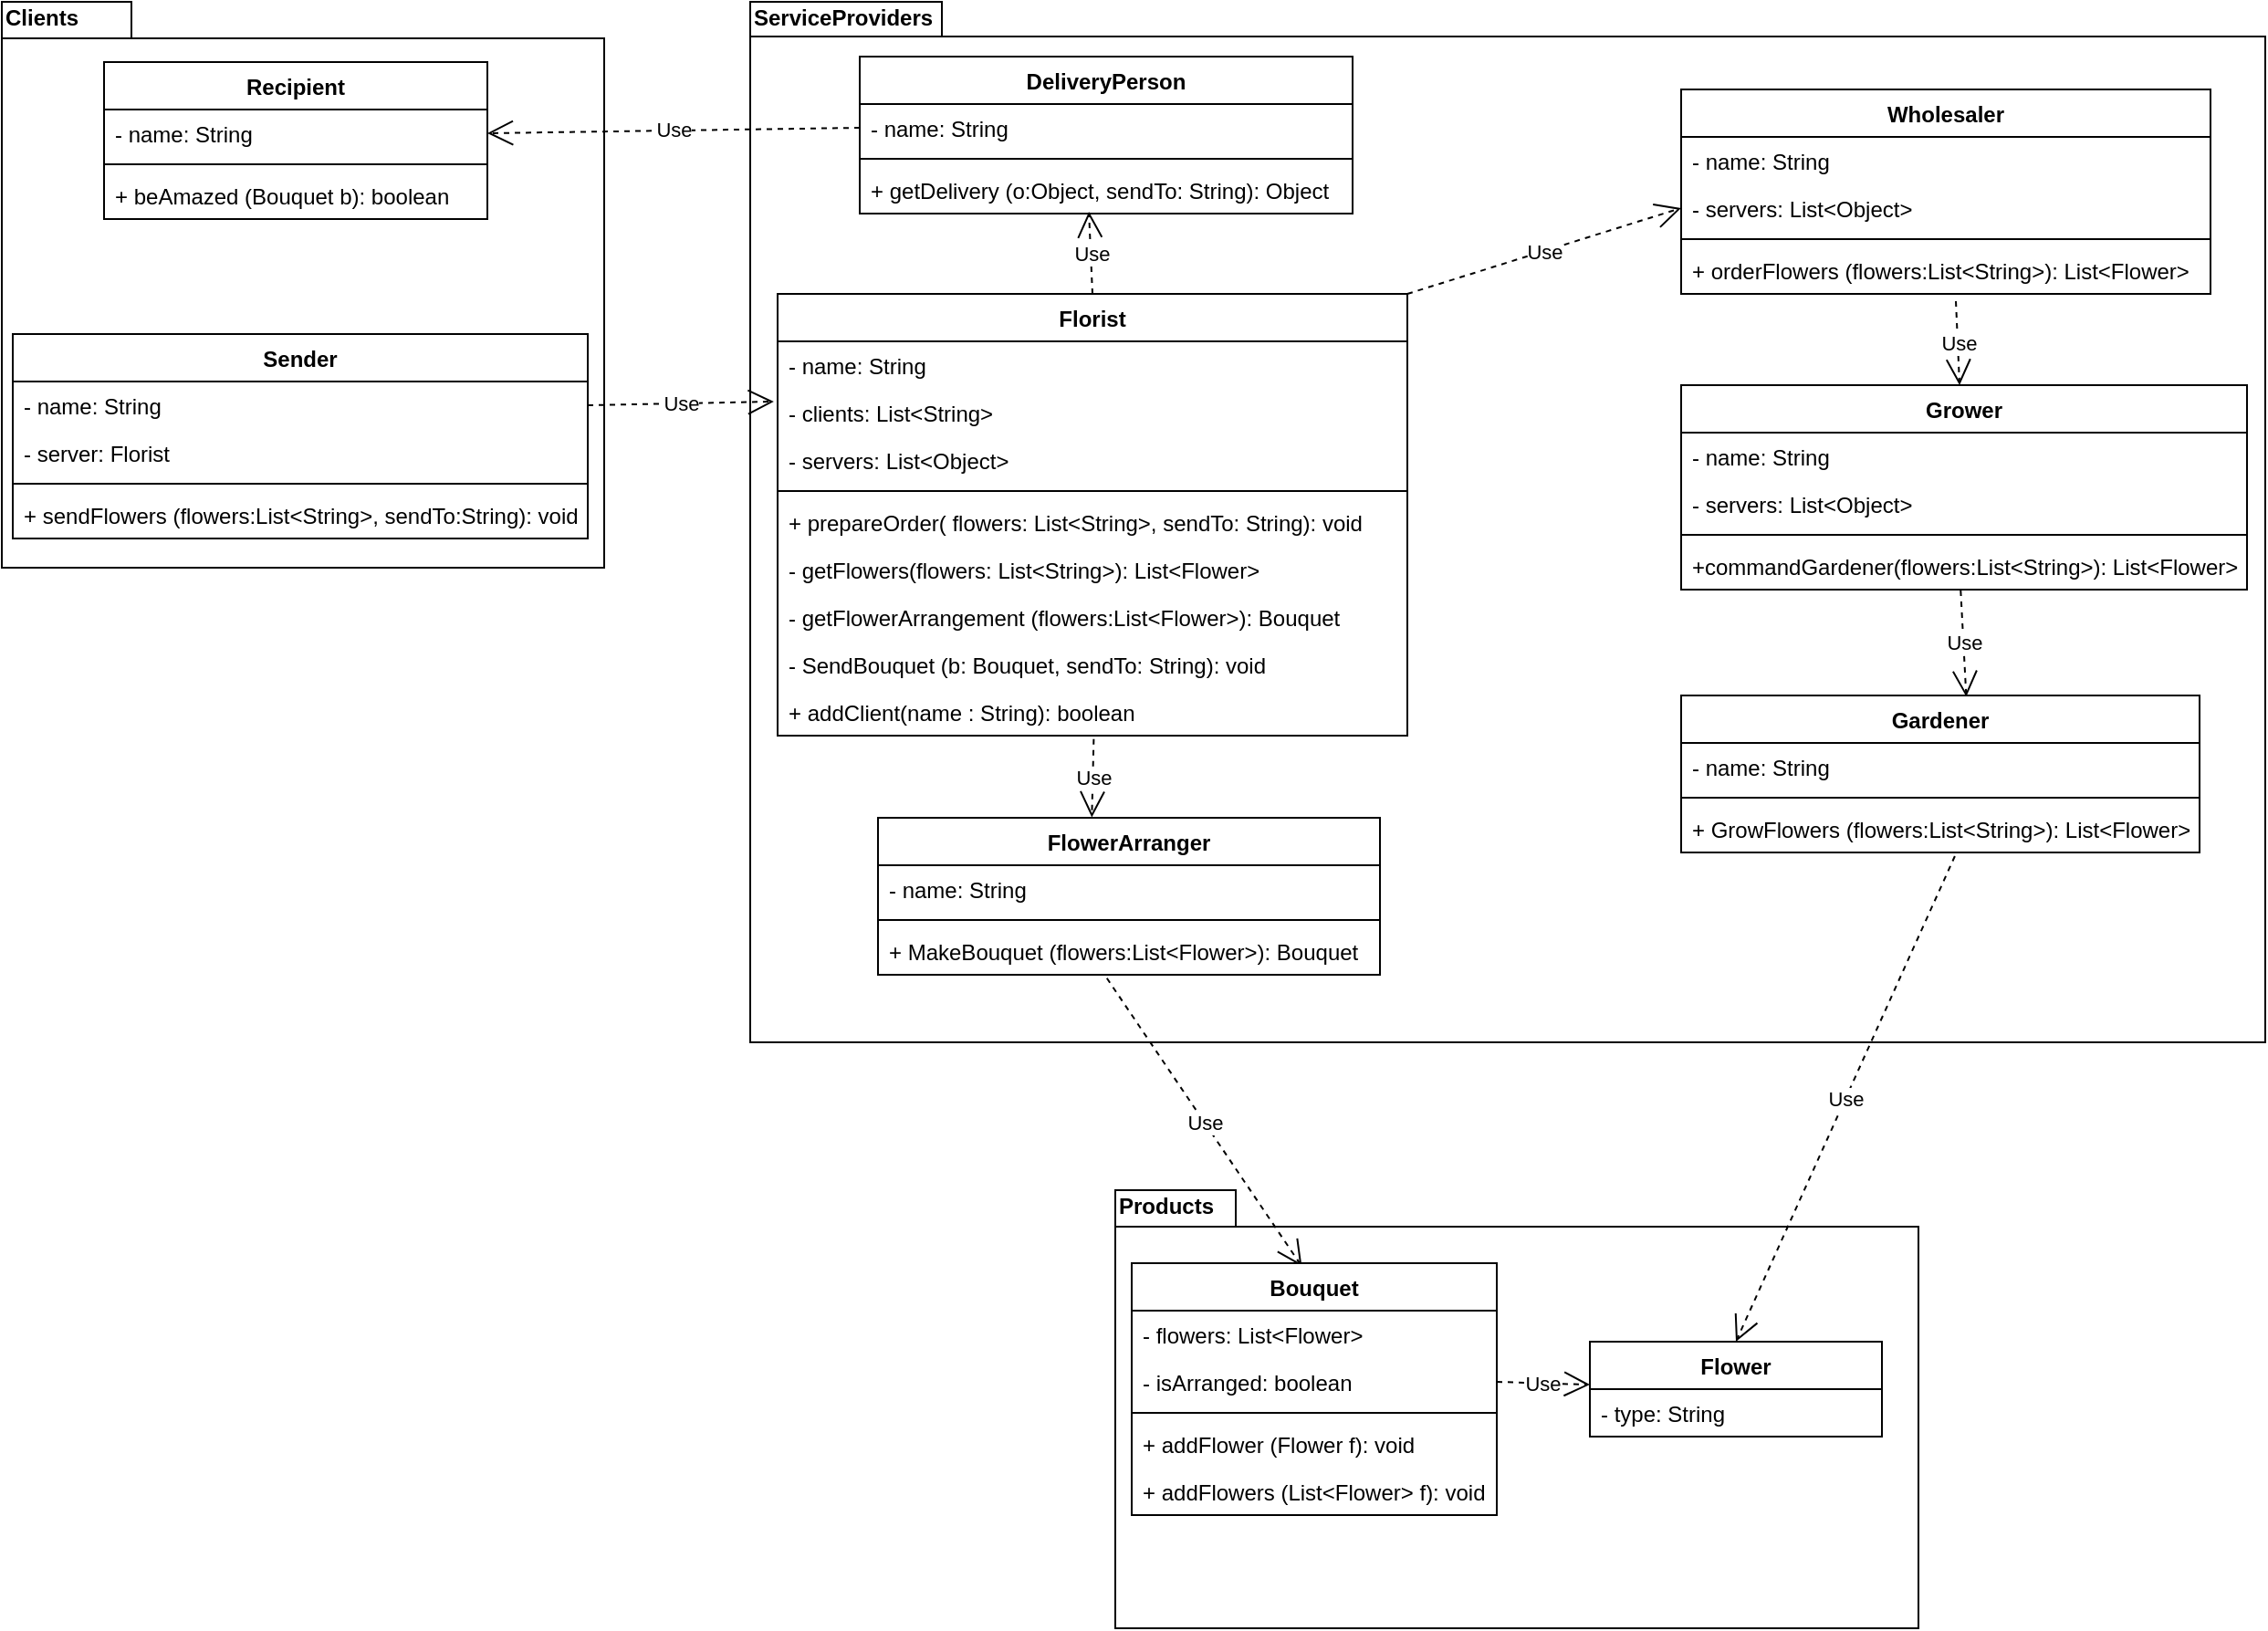 <mxfile version="12.9.3" type="device"><diagram id="SXHgTwjR6Qb_Sqak4ypg" name="Page-1"><mxGraphModel dx="1673" dy="929" grid="1" gridSize="10" guides="1" tooltips="1" connect="1" arrows="1" fold="1" page="1" pageScale="1" pageWidth="850" pageHeight="1100" math="0" shadow="0"><root><mxCell id="0"/><mxCell id="1" parent="0"/><mxCell id="rFC8o15gJ9um0nptI-s5-7" value="ServiceProviders" style="shape=folder;fontStyle=1;spacingTop=-5;tabWidth=105;tabHeight=19;tabPosition=left;html=1;align=left;verticalAlign=top;" vertex="1" parent="1"><mxGeometry x="670" y="60" width="830" height="570" as="geometry"/></mxCell><mxCell id="rFC8o15gJ9um0nptI-s5-6" value="Clients" style="shape=folder;fontStyle=1;spacingTop=-5;tabWidth=71;tabHeight=20;tabPosition=left;html=1;align=left;verticalAlign=top;" vertex="1" parent="1"><mxGeometry x="260" y="60" width="330" height="310" as="geometry"/></mxCell><mxCell id="xSAKRiqVFuh3xUyQQEfn-124" value="Wholesaler" style="swimlane;fontStyle=1;align=center;verticalAlign=top;childLayout=stackLayout;horizontal=1;startSize=26;horizontalStack=0;resizeParent=1;resizeParentMax=0;resizeLast=0;collapsible=1;marginBottom=0;" parent="1" vertex="1"><mxGeometry x="1180" y="108" width="290" height="112" as="geometry"/></mxCell><mxCell id="xSAKRiqVFuh3xUyQQEfn-125" value="- name: String" style="text;strokeColor=none;fillColor=none;align=left;verticalAlign=top;spacingLeft=4;spacingRight=4;overflow=hidden;rotatable=0;points=[[0,0.5],[1,0.5]];portConstraint=eastwest;" parent="xSAKRiqVFuh3xUyQQEfn-124" vertex="1"><mxGeometry y="26" width="290" height="26" as="geometry"/></mxCell><mxCell id="rFC8o15gJ9um0nptI-s5-2" value="- servers: List&lt;Object&gt;" style="text;strokeColor=none;fillColor=none;align=left;verticalAlign=top;spacingLeft=4;spacingRight=4;overflow=hidden;rotatable=0;points=[[0,0.5],[1,0.5]];portConstraint=eastwest;" vertex="1" parent="xSAKRiqVFuh3xUyQQEfn-124"><mxGeometry y="52" width="290" height="26" as="geometry"/></mxCell><mxCell id="xSAKRiqVFuh3xUyQQEfn-126" value="" style="line;strokeWidth=1;fillColor=none;align=left;verticalAlign=middle;spacingTop=-1;spacingLeft=3;spacingRight=3;rotatable=0;labelPosition=right;points=[];portConstraint=eastwest;" parent="xSAKRiqVFuh3xUyQQEfn-124" vertex="1"><mxGeometry y="78" width="290" height="8" as="geometry"/></mxCell><mxCell id="xSAKRiqVFuh3xUyQQEfn-127" value="+ orderFlowers (flowers:List&lt;String&gt;): List&lt;Flower&gt;" style="text;strokeColor=none;fillColor=none;align=left;verticalAlign=top;spacingLeft=4;spacingRight=4;overflow=hidden;rotatable=0;points=[[0,0.5],[1,0.5]];portConstraint=eastwest;" parent="xSAKRiqVFuh3xUyQQEfn-124" vertex="1"><mxGeometry y="86" width="290" height="26" as="geometry"/></mxCell><mxCell id="xSAKRiqVFuh3xUyQQEfn-144" value="Grower" style="swimlane;fontStyle=1;align=center;verticalAlign=top;childLayout=stackLayout;horizontal=1;startSize=26;horizontalStack=0;resizeParent=1;resizeParentMax=0;resizeLast=0;collapsible=1;marginBottom=0;" parent="1" vertex="1"><mxGeometry x="1180" y="270" width="310" height="112" as="geometry"/></mxCell><mxCell id="xSAKRiqVFuh3xUyQQEfn-145" value="- name: String" style="text;strokeColor=none;fillColor=none;align=left;verticalAlign=top;spacingLeft=4;spacingRight=4;overflow=hidden;rotatable=0;points=[[0,0.5],[1,0.5]];portConstraint=eastwest;" parent="xSAKRiqVFuh3xUyQQEfn-144" vertex="1"><mxGeometry y="26" width="310" height="26" as="geometry"/></mxCell><mxCell id="xSAKRiqVFuh3xUyQQEfn-150" value="- servers: List&lt;Object&gt;" style="text;strokeColor=none;fillColor=none;align=left;verticalAlign=top;spacingLeft=4;spacingRight=4;overflow=hidden;rotatable=0;points=[[0,0.5],[1,0.5]];portConstraint=eastwest;" parent="xSAKRiqVFuh3xUyQQEfn-144" vertex="1"><mxGeometry y="52" width="310" height="26" as="geometry"/></mxCell><mxCell id="xSAKRiqVFuh3xUyQQEfn-146" value="" style="line;strokeWidth=1;fillColor=none;align=left;verticalAlign=middle;spacingTop=-1;spacingLeft=3;spacingRight=3;rotatable=0;labelPosition=right;points=[];portConstraint=eastwest;" parent="xSAKRiqVFuh3xUyQQEfn-144" vertex="1"><mxGeometry y="78" width="310" height="8" as="geometry"/></mxCell><mxCell id="xSAKRiqVFuh3xUyQQEfn-147" value="+commandGardener(flowers:List&lt;String&gt;): List&lt;Flower&gt;" style="text;strokeColor=none;fillColor=none;align=left;verticalAlign=top;spacingLeft=4;spacingRight=4;overflow=hidden;rotatable=0;points=[[0,0.5],[1,0.5]];portConstraint=eastwest;" parent="xSAKRiqVFuh3xUyQQEfn-144" vertex="1"><mxGeometry y="86" width="310" height="26" as="geometry"/></mxCell><mxCell id="xSAKRiqVFuh3xUyQQEfn-136" value="DeliveryPerson" style="swimlane;fontStyle=1;align=center;verticalAlign=top;childLayout=stackLayout;horizontal=1;startSize=26;horizontalStack=0;resizeParent=1;resizeParentMax=0;resizeLast=0;collapsible=1;marginBottom=0;" parent="1" vertex="1"><mxGeometry x="730" y="90" width="270" height="86" as="geometry"/></mxCell><mxCell id="xSAKRiqVFuh3xUyQQEfn-137" value="- name: String" style="text;strokeColor=none;fillColor=none;align=left;verticalAlign=top;spacingLeft=4;spacingRight=4;overflow=hidden;rotatable=0;points=[[0,0.5],[1,0.5]];portConstraint=eastwest;" parent="xSAKRiqVFuh3xUyQQEfn-136" vertex="1"><mxGeometry y="26" width="270" height="26" as="geometry"/></mxCell><mxCell id="xSAKRiqVFuh3xUyQQEfn-138" value="" style="line;strokeWidth=1;fillColor=none;align=left;verticalAlign=middle;spacingTop=-1;spacingLeft=3;spacingRight=3;rotatable=0;labelPosition=right;points=[];portConstraint=eastwest;" parent="xSAKRiqVFuh3xUyQQEfn-136" vertex="1"><mxGeometry y="52" width="270" height="8" as="geometry"/></mxCell><mxCell id="xSAKRiqVFuh3xUyQQEfn-139" value="+ getDelivery (o:Object, sendTo: String): Object" style="text;strokeColor=none;fillColor=none;align=left;verticalAlign=top;spacingLeft=4;spacingRight=4;overflow=hidden;rotatable=0;points=[[0,0.5],[1,0.5]];portConstraint=eastwest;" parent="xSAKRiqVFuh3xUyQQEfn-136" vertex="1"><mxGeometry y="60" width="270" height="26" as="geometry"/></mxCell><mxCell id="rFC8o15gJ9um0nptI-s5-3" value="Products" style="shape=folder;fontStyle=1;spacingTop=-5;tabWidth=66;tabHeight=20;tabPosition=left;html=1;align=left;verticalAlign=top;" vertex="1" parent="1"><mxGeometry x="870" y="711" width="440" height="240" as="geometry"/></mxCell><mxCell id="xSAKRiqVFuh3xUyQQEfn-151" value="Use" style="endArrow=open;endSize=12;dashed=1;html=1;exitX=0.519;exitY=1.153;exitDx=0;exitDy=0;exitPerimeter=0;" parent="1" source="xSAKRiqVFuh3xUyQQEfn-127" target="xSAKRiqVFuh3xUyQQEfn-144" edge="1"><mxGeometry width="160" relative="1" as="geometry"><mxPoint x="560" y="510" as="sourcePoint"/><mxPoint x="720" y="510" as="targetPoint"/></mxGeometry></mxCell><mxCell id="xSAKRiqVFuh3xUyQQEfn-152" value="Use" style="endArrow=open;endSize=12;dashed=1;html=1;entryX=0.55;entryY=0.008;entryDx=0;entryDy=0;entryPerimeter=0;exitX=0.494;exitY=1.019;exitDx=0;exitDy=0;exitPerimeter=0;" parent="1" source="xSAKRiqVFuh3xUyQQEfn-147" target="xSAKRiqVFuh3xUyQQEfn-140" edge="1"><mxGeometry width="160" relative="1" as="geometry"><mxPoint x="940" y="580" as="sourcePoint"/><mxPoint x="1100" y="580" as="targetPoint"/></mxGeometry></mxCell><mxCell id="xSAKRiqVFuh3xUyQQEfn-153" value="Use" style="endArrow=open;endSize=12;dashed=1;html=1;exitX=1;exitY=0;exitDx=0;exitDy=0;entryX=0;entryY=0.5;entryDx=0;entryDy=0;" parent="1" source="xSAKRiqVFuh3xUyQQEfn-128" target="rFC8o15gJ9um0nptI-s5-2" edge="1"><mxGeometry width="160" relative="1" as="geometry"><mxPoint x="560" y="510" as="sourcePoint"/><mxPoint x="720" y="510" as="targetPoint"/></mxGeometry></mxCell><mxCell id="xSAKRiqVFuh3xUyQQEfn-154" value="Use" style="endArrow=open;endSize=12;dashed=1;html=1;entryX=0.426;entryY=-0.003;entryDx=0;entryDy=0;exitX=0.502;exitY=1.071;exitDx=0;exitDy=0;exitPerimeter=0;entryPerimeter=0;" parent="1" source="rFC8o15gJ9um0nptI-s5-14" target="xSAKRiqVFuh3xUyQQEfn-106" edge="1"><mxGeometry width="160" relative="1" as="geometry"><mxPoint x="560" y="510" as="sourcePoint"/><mxPoint x="720" y="510" as="targetPoint"/></mxGeometry></mxCell><mxCell id="xSAKRiqVFuh3xUyQQEfn-155" value="Use" style="endArrow=open;endSize=12;dashed=1;html=1;entryX=0.465;entryY=0.962;entryDx=0;entryDy=0;exitX=0.5;exitY=0;exitDx=0;exitDy=0;entryPerimeter=0;" parent="1" source="xSAKRiqVFuh3xUyQQEfn-128" target="xSAKRiqVFuh3xUyQQEfn-139" edge="1"><mxGeometry width="160" relative="1" as="geometry"><mxPoint x="560" y="510" as="sourcePoint"/><mxPoint x="720" y="510" as="targetPoint"/></mxGeometry></mxCell><mxCell id="xSAKRiqVFuh3xUyQQEfn-156" value="Use" style="endArrow=open;endSize=12;dashed=1;html=1;exitX=0.456;exitY=1.073;exitDx=0;exitDy=0;exitPerimeter=0;entryX=0.466;entryY=0.013;entryDx=0;entryDy=0;entryPerimeter=0;" parent="1" source="xSAKRiqVFuh3xUyQQEfn-109" target="xSAKRiqVFuh3xUyQQEfn-26" edge="1"><mxGeometry width="160" relative="1" as="geometry"><mxPoint x="690" y="510" as="sourcePoint"/><mxPoint x="710" y="680" as="targetPoint"/></mxGeometry></mxCell><mxCell id="xSAKRiqVFuh3xUyQQEfn-157" value="Use" style="endArrow=open;endSize=12;dashed=1;html=1;entryX=0.5;entryY=0;entryDx=0;entryDy=0;exitX=0.528;exitY=1.077;exitDx=0;exitDy=0;exitPerimeter=0;" parent="1" source="xSAKRiqVFuh3xUyQQEfn-143" target="xSAKRiqVFuh3xUyQQEfn-36" edge="1"><mxGeometry width="160" relative="1" as="geometry"><mxPoint x="690" y="690" as="sourcePoint"/><mxPoint x="850" y="690" as="targetPoint"/></mxGeometry></mxCell><mxCell id="xSAKRiqVFuh3xUyQQEfn-166" value="Use" style="endArrow=open;endSize=12;dashed=1;html=1;entryX=-0.006;entryY=0.269;entryDx=0;entryDy=0;entryPerimeter=0;exitX=1;exitY=0.5;exitDx=0;exitDy=0;" parent="1" source="xSAKRiqVFuh3xUyQQEfn-159" target="xSAKRiqVFuh3xUyQQEfn-148" edge="1"><mxGeometry width="160" relative="1" as="geometry"><mxPoint x="430" y="318.5" as="sourcePoint"/><mxPoint x="590" y="318.5" as="targetPoint"/></mxGeometry></mxCell><mxCell id="xSAKRiqVFuh3xUyQQEfn-167" value="Use" style="endArrow=open;endSize=12;dashed=1;html=1;entryX=1;entryY=0.5;entryDx=0;entryDy=0;exitX=0;exitY=0.5;exitDx=0;exitDy=0;" parent="1" source="xSAKRiqVFuh3xUyQQEfn-137" target="xSAKRiqVFuh3xUyQQEfn-163" edge="1"><mxGeometry width="160" relative="1" as="geometry"><mxPoint x="1280" y="232.5" as="sourcePoint"/><mxPoint x="1440" y="232.5" as="targetPoint"/></mxGeometry></mxCell><mxCell id="rFC8o15gJ9um0nptI-s5-5" value="Use" style="endArrow=open;endSize=12;dashed=1;html=1;exitX=1;exitY=0.5;exitDx=0;exitDy=0;" edge="1" parent="1" source="xSAKRiqVFuh3xUyQQEfn-35" target="xSAKRiqVFuh3xUyQQEfn-36"><mxGeometry width="160" relative="1" as="geometry"><mxPoint x="800" y="890" as="sourcePoint"/><mxPoint x="960" y="890" as="targetPoint"/></mxGeometry></mxCell><mxCell id="xSAKRiqVFuh3xUyQQEfn-162" value="Recipient" style="swimlane;fontStyle=1;align=center;verticalAlign=top;childLayout=stackLayout;horizontal=1;startSize=26;horizontalStack=0;resizeParent=1;resizeParentMax=0;resizeLast=0;collapsible=1;marginBottom=0;" parent="1" vertex="1"><mxGeometry x="316" y="93" width="210" height="86" as="geometry"/></mxCell><mxCell id="xSAKRiqVFuh3xUyQQEfn-163" value="- name: String" style="text;strokeColor=none;fillColor=none;align=left;verticalAlign=top;spacingLeft=4;spacingRight=4;overflow=hidden;rotatable=0;points=[[0,0.5],[1,0.5]];portConstraint=eastwest;" parent="xSAKRiqVFuh3xUyQQEfn-162" vertex="1"><mxGeometry y="26" width="210" height="26" as="geometry"/></mxCell><mxCell id="xSAKRiqVFuh3xUyQQEfn-164" value="" style="line;strokeWidth=1;fillColor=none;align=left;verticalAlign=middle;spacingTop=-1;spacingLeft=3;spacingRight=3;rotatable=0;labelPosition=right;points=[];portConstraint=eastwest;" parent="xSAKRiqVFuh3xUyQQEfn-162" vertex="1"><mxGeometry y="52" width="210" height="8" as="geometry"/></mxCell><mxCell id="xSAKRiqVFuh3xUyQQEfn-165" value="+ beAmazed (Bouquet b): boolean" style="text;strokeColor=none;fillColor=none;align=left;verticalAlign=top;spacingLeft=4;spacingRight=4;overflow=hidden;rotatable=0;points=[[0,0.5],[1,0.5]];portConstraint=eastwest;" parent="xSAKRiqVFuh3xUyQQEfn-162" vertex="1"><mxGeometry y="60" width="210" height="26" as="geometry"/></mxCell><mxCell id="xSAKRiqVFuh3xUyQQEfn-128" value="Florist" style="swimlane;fontStyle=1;align=center;verticalAlign=top;childLayout=stackLayout;horizontal=1;startSize=26;horizontalStack=0;resizeParent=1;resizeParentMax=0;resizeLast=0;collapsible=1;marginBottom=0;" parent="1" vertex="1"><mxGeometry x="685" y="220" width="345" height="242" as="geometry"/></mxCell><mxCell id="xSAKRiqVFuh3xUyQQEfn-129" value="- name: String" style="text;strokeColor=none;fillColor=none;align=left;verticalAlign=top;spacingLeft=4;spacingRight=4;overflow=hidden;rotatable=0;points=[[0,0.5],[1,0.5]];portConstraint=eastwest;" parent="xSAKRiqVFuh3xUyQQEfn-128" vertex="1"><mxGeometry y="26" width="345" height="26" as="geometry"/></mxCell><mxCell id="xSAKRiqVFuh3xUyQQEfn-148" value="- clients: List&lt;String&gt;" style="text;strokeColor=none;fillColor=none;align=left;verticalAlign=top;spacingLeft=4;spacingRight=4;overflow=hidden;rotatable=0;points=[[0,0.5],[1,0.5]];portConstraint=eastwest;" parent="xSAKRiqVFuh3xUyQQEfn-128" vertex="1"><mxGeometry y="52" width="345" height="26" as="geometry"/></mxCell><mxCell id="xSAKRiqVFuh3xUyQQEfn-149" value="- servers: List&lt;Object&gt;" style="text;strokeColor=none;fillColor=none;align=left;verticalAlign=top;spacingLeft=4;spacingRight=4;overflow=hidden;rotatable=0;points=[[0,0.5],[1,0.5]];portConstraint=eastwest;" parent="xSAKRiqVFuh3xUyQQEfn-128" vertex="1"><mxGeometry y="78" width="345" height="26" as="geometry"/></mxCell><mxCell id="xSAKRiqVFuh3xUyQQEfn-130" value="" style="line;strokeWidth=1;fillColor=none;align=left;verticalAlign=middle;spacingTop=-1;spacingLeft=3;spacingRight=3;rotatable=0;labelPosition=right;points=[];portConstraint=eastwest;" parent="xSAKRiqVFuh3xUyQQEfn-128" vertex="1"><mxGeometry y="104" width="345" height="8" as="geometry"/></mxCell><mxCell id="xSAKRiqVFuh3xUyQQEfn-131" value="+ prepareOrder( flowers: List&lt;String&gt;, sendTo: String): void" style="text;strokeColor=none;fillColor=none;align=left;verticalAlign=top;spacingLeft=4;spacingRight=4;overflow=hidden;rotatable=0;points=[[0,0.5],[1,0.5]];portConstraint=eastwest;" parent="xSAKRiqVFuh3xUyQQEfn-128" vertex="1"><mxGeometry y="112" width="345" height="26" as="geometry"/></mxCell><mxCell id="rFC8o15gJ9um0nptI-s5-15" value="- getFlowers(flowers: List&lt;String&gt;): List&lt;Flower&gt;" style="text;strokeColor=none;fillColor=none;align=left;verticalAlign=top;spacingLeft=4;spacingRight=4;overflow=hidden;rotatable=0;points=[[0,0.5],[1,0.5]];portConstraint=eastwest;" vertex="1" parent="xSAKRiqVFuh3xUyQQEfn-128"><mxGeometry y="138" width="345" height="26" as="geometry"/></mxCell><mxCell id="xSAKRiqVFuh3xUyQQEfn-169" value="- getFlowerArrangement (flowers:List&lt;Flower&gt;): Bouquet" style="text;strokeColor=none;fillColor=none;align=left;verticalAlign=top;spacingLeft=4;spacingRight=4;overflow=hidden;rotatable=0;points=[[0,0.5],[1,0.5]];portConstraint=eastwest;" parent="xSAKRiqVFuh3xUyQQEfn-128" vertex="1"><mxGeometry y="164" width="345" height="26" as="geometry"/></mxCell><mxCell id="xSAKRiqVFuh3xUyQQEfn-170" value="- SendBouquet (b: Bouquet, sendTo: String): void" style="text;strokeColor=none;fillColor=none;align=left;verticalAlign=top;spacingLeft=4;spacingRight=4;overflow=hidden;rotatable=0;points=[[0,0.5],[1,0.5]];portConstraint=eastwest;" parent="xSAKRiqVFuh3xUyQQEfn-128" vertex="1"><mxGeometry y="190" width="345" height="26" as="geometry"/></mxCell><mxCell id="rFC8o15gJ9um0nptI-s5-14" value="+ addClient(name : String): boolean" style="text;strokeColor=none;fillColor=none;align=left;verticalAlign=top;spacingLeft=4;spacingRight=4;overflow=hidden;rotatable=0;points=[[0,0.5],[1,0.5]];portConstraint=eastwest;" vertex="1" parent="xSAKRiqVFuh3xUyQQEfn-128"><mxGeometry y="216" width="345" height="26" as="geometry"/></mxCell><mxCell id="xSAKRiqVFuh3xUyQQEfn-158" value="Sender" style="swimlane;fontStyle=1;align=center;verticalAlign=top;childLayout=stackLayout;horizontal=1;startSize=26;horizontalStack=0;resizeParent=1;resizeParentMax=0;resizeLast=0;collapsible=1;marginBottom=0;" parent="1" vertex="1"><mxGeometry x="266" y="242" width="315" height="112" as="geometry"/></mxCell><mxCell id="xSAKRiqVFuh3xUyQQEfn-159" value="- name: String" style="text;strokeColor=none;fillColor=none;align=left;verticalAlign=top;spacingLeft=4;spacingRight=4;overflow=hidden;rotatable=0;points=[[0,0.5],[1,0.5]];portConstraint=eastwest;" parent="xSAKRiqVFuh3xUyQQEfn-158" vertex="1"><mxGeometry y="26" width="315" height="26" as="geometry"/></mxCell><mxCell id="rFC8o15gJ9um0nptI-s5-13" value="- server: Florist" style="text;strokeColor=none;fillColor=none;align=left;verticalAlign=top;spacingLeft=4;spacingRight=4;overflow=hidden;rotatable=0;points=[[0,0.5],[1,0.5]];portConstraint=eastwest;" vertex="1" parent="xSAKRiqVFuh3xUyQQEfn-158"><mxGeometry y="52" width="315" height="26" as="geometry"/></mxCell><mxCell id="xSAKRiqVFuh3xUyQQEfn-160" value="" style="line;strokeWidth=1;fillColor=none;align=left;verticalAlign=middle;spacingTop=-1;spacingLeft=3;spacingRight=3;rotatable=0;labelPosition=right;points=[];portConstraint=eastwest;" parent="xSAKRiqVFuh3xUyQQEfn-158" vertex="1"><mxGeometry y="78" width="315" height="8" as="geometry"/></mxCell><mxCell id="xSAKRiqVFuh3xUyQQEfn-161" value="+ sendFlowers (flowers:List&lt;String&gt;, sendTo:String): void" style="text;strokeColor=none;fillColor=none;align=left;verticalAlign=top;spacingLeft=4;spacingRight=4;overflow=hidden;rotatable=0;points=[[0,0.5],[1,0.5]];portConstraint=eastwest;" parent="xSAKRiqVFuh3xUyQQEfn-158" vertex="1"><mxGeometry y="86" width="315" height="26" as="geometry"/></mxCell><mxCell id="xSAKRiqVFuh3xUyQQEfn-26" value="Bouquet" style="swimlane;fontStyle=1;align=center;verticalAlign=top;childLayout=stackLayout;horizontal=1;startSize=26;horizontalStack=0;resizeParent=1;resizeParentMax=0;resizeLast=0;collapsible=1;marginBottom=0;" parent="1" vertex="1"><mxGeometry x="879" y="751" width="200" height="138" as="geometry"/></mxCell><mxCell id="xSAKRiqVFuh3xUyQQEfn-27" value="- flowers: List&lt;Flower&gt;" style="text;strokeColor=none;fillColor=none;align=left;verticalAlign=top;spacingLeft=4;spacingRight=4;overflow=hidden;rotatable=0;points=[[0,0.5],[1,0.5]];portConstraint=eastwest;" parent="xSAKRiqVFuh3xUyQQEfn-26" vertex="1"><mxGeometry y="26" width="200" height="26" as="geometry"/></mxCell><mxCell id="xSAKRiqVFuh3xUyQQEfn-35" value="- isArranged: boolean" style="text;strokeColor=none;fillColor=none;align=left;verticalAlign=top;spacingLeft=4;spacingRight=4;overflow=hidden;rotatable=0;points=[[0,0.5],[1,0.5]];portConstraint=eastwest;" parent="xSAKRiqVFuh3xUyQQEfn-26" vertex="1"><mxGeometry y="52" width="200" height="26" as="geometry"/></mxCell><mxCell id="xSAKRiqVFuh3xUyQQEfn-28" value="" style="line;strokeWidth=1;fillColor=none;align=left;verticalAlign=middle;spacingTop=-1;spacingLeft=3;spacingRight=3;rotatable=0;labelPosition=right;points=[];portConstraint=eastwest;" parent="xSAKRiqVFuh3xUyQQEfn-26" vertex="1"><mxGeometry y="78" width="200" height="8" as="geometry"/></mxCell><mxCell id="xSAKRiqVFuh3xUyQQEfn-29" value="+ addFlower (Flower f): void" style="text;strokeColor=none;fillColor=none;align=left;verticalAlign=top;spacingLeft=4;spacingRight=4;overflow=hidden;rotatable=0;points=[[0,0.5],[1,0.5]];portConstraint=eastwest;" parent="xSAKRiqVFuh3xUyQQEfn-26" vertex="1"><mxGeometry y="86" width="200" height="26" as="geometry"/></mxCell><mxCell id="xSAKRiqVFuh3xUyQQEfn-51" value="+ addFlowers (List&lt;Flower&gt; f): void" style="text;strokeColor=none;fillColor=none;align=left;verticalAlign=top;spacingLeft=4;spacingRight=4;overflow=hidden;rotatable=0;points=[[0,0.5],[1,0.5]];portConstraint=eastwest;" parent="xSAKRiqVFuh3xUyQQEfn-26" vertex="1"><mxGeometry y="112" width="200" height="26" as="geometry"/></mxCell><mxCell id="xSAKRiqVFuh3xUyQQEfn-140" value="Gardener" style="swimlane;fontStyle=1;align=center;verticalAlign=top;childLayout=stackLayout;horizontal=1;startSize=26;horizontalStack=0;resizeParent=1;resizeParentMax=0;resizeLast=0;collapsible=1;marginBottom=0;" parent="1" vertex="1"><mxGeometry x="1180" y="440" width="284" height="86" as="geometry"/></mxCell><mxCell id="xSAKRiqVFuh3xUyQQEfn-141" value="- name: String" style="text;strokeColor=none;fillColor=none;align=left;verticalAlign=top;spacingLeft=4;spacingRight=4;overflow=hidden;rotatable=0;points=[[0,0.5],[1,0.5]];portConstraint=eastwest;" parent="xSAKRiqVFuh3xUyQQEfn-140" vertex="1"><mxGeometry y="26" width="284" height="26" as="geometry"/></mxCell><mxCell id="xSAKRiqVFuh3xUyQQEfn-142" value="" style="line;strokeWidth=1;fillColor=none;align=left;verticalAlign=middle;spacingTop=-1;spacingLeft=3;spacingRight=3;rotatable=0;labelPosition=right;points=[];portConstraint=eastwest;" parent="xSAKRiqVFuh3xUyQQEfn-140" vertex="1"><mxGeometry y="52" width="284" height="8" as="geometry"/></mxCell><mxCell id="xSAKRiqVFuh3xUyQQEfn-143" value="+ GrowFlowers (flowers:List&lt;String&gt;): List&lt;Flower&gt;" style="text;strokeColor=none;fillColor=none;align=left;verticalAlign=top;spacingLeft=4;spacingRight=4;overflow=hidden;rotatable=0;points=[[0,0.5],[1,0.5]];portConstraint=eastwest;" parent="xSAKRiqVFuh3xUyQQEfn-140" vertex="1"><mxGeometry y="60" width="284" height="26" as="geometry"/></mxCell><mxCell id="xSAKRiqVFuh3xUyQQEfn-106" value="FlowerArranger" style="swimlane;fontStyle=1;align=center;verticalAlign=top;childLayout=stackLayout;horizontal=1;startSize=26;horizontalStack=0;resizeParent=1;resizeParentMax=0;resizeLast=0;collapsible=1;marginBottom=0;" parent="1" vertex="1"><mxGeometry x="740" y="507" width="275" height="86" as="geometry"/></mxCell><mxCell id="xSAKRiqVFuh3xUyQQEfn-107" value="- name: String" style="text;strokeColor=none;fillColor=none;align=left;verticalAlign=top;spacingLeft=4;spacingRight=4;overflow=hidden;rotatable=0;points=[[0,0.5],[1,0.5]];portConstraint=eastwest;" parent="xSAKRiqVFuh3xUyQQEfn-106" vertex="1"><mxGeometry y="26" width="275" height="26" as="geometry"/></mxCell><mxCell id="xSAKRiqVFuh3xUyQQEfn-108" value="" style="line;strokeWidth=1;fillColor=none;align=left;verticalAlign=middle;spacingTop=-1;spacingLeft=3;spacingRight=3;rotatable=0;labelPosition=right;points=[];portConstraint=eastwest;" parent="xSAKRiqVFuh3xUyQQEfn-106" vertex="1"><mxGeometry y="52" width="275" height="8" as="geometry"/></mxCell><mxCell id="xSAKRiqVFuh3xUyQQEfn-109" value="+ MakeBouquet (flowers:List&lt;Flower&gt;): Bouquet" style="text;strokeColor=none;fillColor=none;align=left;verticalAlign=top;spacingLeft=4;spacingRight=4;overflow=hidden;rotatable=0;points=[[0,0.5],[1,0.5]];portConstraint=eastwest;" parent="xSAKRiqVFuh3xUyQQEfn-106" vertex="1"><mxGeometry y="60" width="275" height="26" as="geometry"/></mxCell><mxCell id="xSAKRiqVFuh3xUyQQEfn-36" value="Flower" style="swimlane;fontStyle=1;align=center;verticalAlign=top;childLayout=stackLayout;horizontal=1;startSize=26;horizontalStack=0;resizeParent=1;resizeParentMax=0;resizeLast=0;collapsible=1;marginBottom=0;" parent="1" vertex="1"><mxGeometry x="1130" y="794" width="160" height="52" as="geometry"/></mxCell><mxCell id="xSAKRiqVFuh3xUyQQEfn-37" value="- type: String" style="text;strokeColor=none;fillColor=none;align=left;verticalAlign=top;spacingLeft=4;spacingRight=4;overflow=hidden;rotatable=0;points=[[0,0.5],[1,0.5]];portConstraint=eastwest;" parent="xSAKRiqVFuh3xUyQQEfn-36" vertex="1"><mxGeometry y="26" width="160" height="26" as="geometry"/></mxCell></root></mxGraphModel></diagram></mxfile>